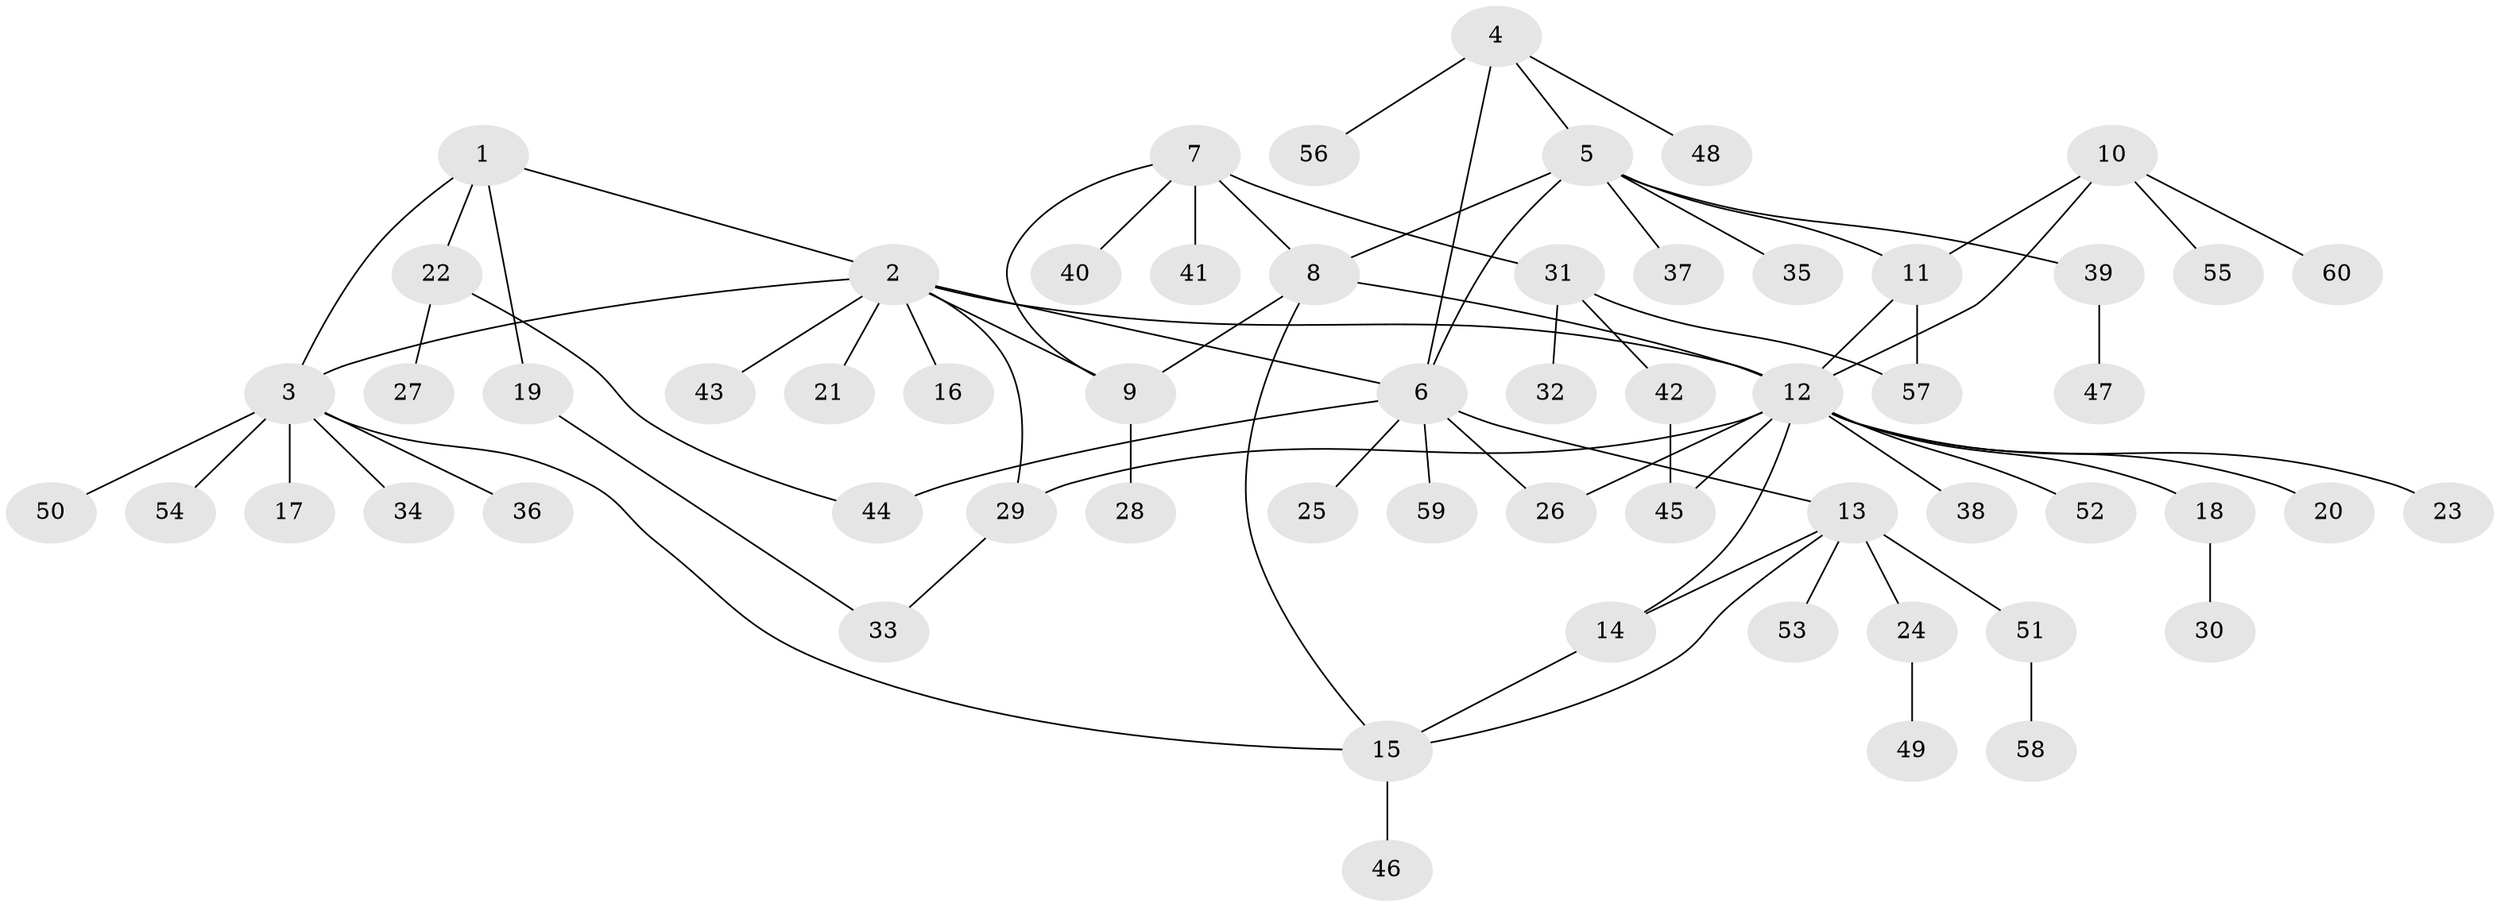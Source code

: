 // coarse degree distribution, {10: 0.023255813953488372, 6: 0.023255813953488372, 3: 0.06976744186046512, 7: 0.046511627906976744, 11: 0.046511627906976744, 2: 0.09302325581395349, 5: 0.046511627906976744, 1: 0.627906976744186, 4: 0.023255813953488372}
// Generated by graph-tools (version 1.1) at 2025/24/03/03/25 07:24:11]
// undirected, 60 vertices, 76 edges
graph export_dot {
graph [start="1"]
  node [color=gray90,style=filled];
  1;
  2;
  3;
  4;
  5;
  6;
  7;
  8;
  9;
  10;
  11;
  12;
  13;
  14;
  15;
  16;
  17;
  18;
  19;
  20;
  21;
  22;
  23;
  24;
  25;
  26;
  27;
  28;
  29;
  30;
  31;
  32;
  33;
  34;
  35;
  36;
  37;
  38;
  39;
  40;
  41;
  42;
  43;
  44;
  45;
  46;
  47;
  48;
  49;
  50;
  51;
  52;
  53;
  54;
  55;
  56;
  57;
  58;
  59;
  60;
  1 -- 2;
  1 -- 3;
  1 -- 19;
  1 -- 22;
  2 -- 3;
  2 -- 6;
  2 -- 9;
  2 -- 12;
  2 -- 16;
  2 -- 21;
  2 -- 29;
  2 -- 43;
  3 -- 15;
  3 -- 17;
  3 -- 34;
  3 -- 36;
  3 -- 50;
  3 -- 54;
  4 -- 5;
  4 -- 6;
  4 -- 48;
  4 -- 56;
  5 -- 6;
  5 -- 8;
  5 -- 11;
  5 -- 35;
  5 -- 37;
  5 -- 39;
  6 -- 13;
  6 -- 25;
  6 -- 26;
  6 -- 44;
  6 -- 59;
  7 -- 8;
  7 -- 9;
  7 -- 31;
  7 -- 40;
  7 -- 41;
  8 -- 9;
  8 -- 12;
  8 -- 15;
  9 -- 28;
  10 -- 11;
  10 -- 12;
  10 -- 55;
  10 -- 60;
  11 -- 12;
  11 -- 57;
  12 -- 14;
  12 -- 18;
  12 -- 20;
  12 -- 23;
  12 -- 26;
  12 -- 29;
  12 -- 38;
  12 -- 45;
  12 -- 52;
  13 -- 14;
  13 -- 15;
  13 -- 24;
  13 -- 51;
  13 -- 53;
  14 -- 15;
  15 -- 46;
  18 -- 30;
  19 -- 33;
  22 -- 27;
  22 -- 44;
  24 -- 49;
  29 -- 33;
  31 -- 32;
  31 -- 42;
  31 -- 57;
  39 -- 47;
  42 -- 45;
  51 -- 58;
}
